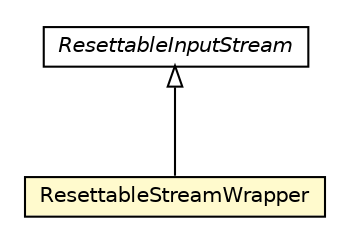 #!/usr/local/bin/dot
#
# Class diagram 
# Generated by UMLGraph version 5.1 (http://www.umlgraph.org/)
#

digraph G {
	edge [fontname="Helvetica",fontsize=10,labelfontname="Helvetica",labelfontsize=10];
	node [fontname="Helvetica",fontsize=10,shape=plaintext];
	nodesep=0.25;
	ranksep=0.5;
	// com.gc.iotools.fmt.ResettableStreamWrapper
	c1029 [label=<<table title="com.gc.iotools.fmt.ResettableStreamWrapper" border="0" cellborder="1" cellspacing="0" cellpadding="2" port="p" bgcolor="lemonChiffon" href="./ResettableStreamWrapper.html">
		<tr><td><table border="0" cellspacing="0" cellpadding="1">
<tr><td align="center" balign="center"> ResettableStreamWrapper </td></tr>
		</table></td></tr>
		</table>>, fontname="Helvetica", fontcolor="black", fontsize=10.0];
	// com.gc.iotools.fmt.base.ResettableInputStream
	c1037 [label=<<table title="com.gc.iotools.fmt.base.ResettableInputStream" border="0" cellborder="1" cellspacing="0" cellpadding="2" port="p" href="./base/ResettableInputStream.html">
		<tr><td><table border="0" cellspacing="0" cellpadding="1">
<tr><td align="center" balign="center"><font face="Helvetica-Oblique"> ResettableInputStream </font></td></tr>
		</table></td></tr>
		</table>>, fontname="Helvetica", fontcolor="black", fontsize=10.0];
	//com.gc.iotools.fmt.ResettableStreamWrapper extends com.gc.iotools.fmt.base.ResettableInputStream
	c1037:p -> c1029:p [dir=back,arrowtail=empty];
}

